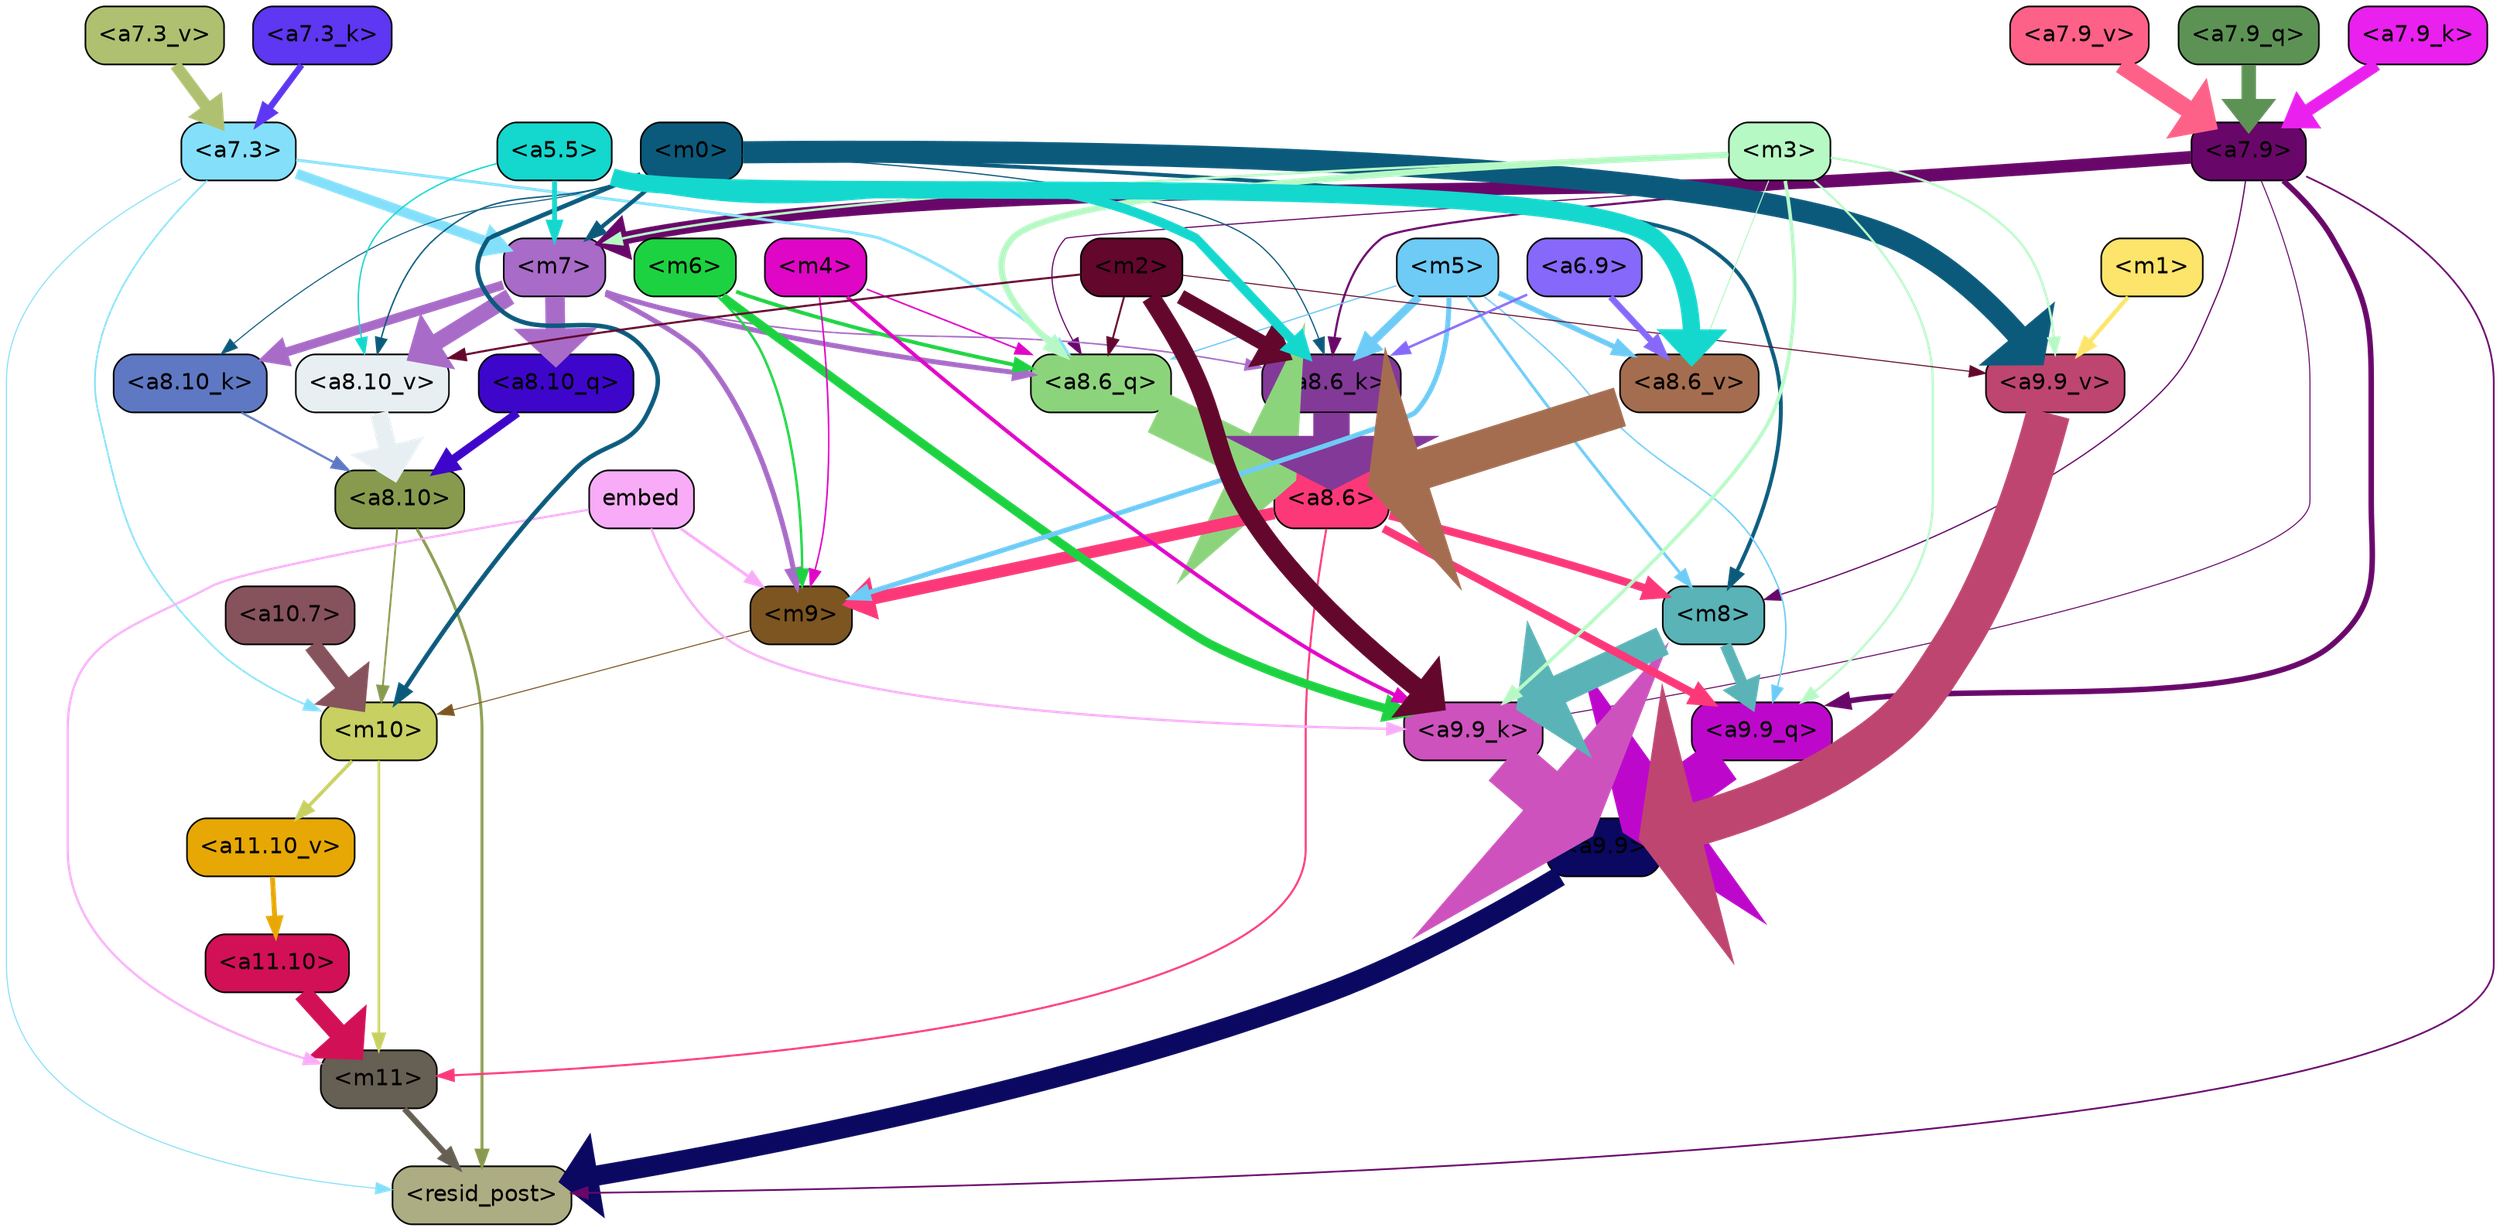 strict digraph "" {
	graph [bgcolor=transparent,
		layout=dot,
		overlap=false,
		splines=true
	];
	"<m11>"	[color=black,
		fillcolor="#665f53",
		fontname=Helvetica,
		shape=box,
		style="filled, rounded"];
	"<resid_post>"	[color=black,
		fillcolor="#adad83",
		fontname=Helvetica,
		shape=box,
		style="filled, rounded"];
	"<m11>" -> "<resid_post>"	[color="#665f53",
		penwidth=3.564229369163513];
	"<a9.9>"	[color=black,
		fillcolor="#0a0860",
		fontname=Helvetica,
		shape=box,
		style="filled, rounded"];
	"<a9.9>" -> "<resid_post>"	[color="#0a0860",
		penwidth=12.493714332580566];
	"<a8.10>"	[color=black,
		fillcolor="#889a4e",
		fontname=Helvetica,
		shape=box,
		style="filled, rounded"];
	"<a8.10>" -> "<resid_post>"	[color="#889a4e",
		penwidth=1.7969894409179688];
	"<m10>"	[color=black,
		fillcolor="#c7d061",
		fontname=Helvetica,
		shape=box,
		style="filled, rounded"];
	"<a8.10>" -> "<m10>"	[color="#889a4e",
		penwidth=1.1516046524047852];
	"<a7.9>"	[color=black,
		fillcolor="#680769",
		fontname=Helvetica,
		shape=box,
		style="filled, rounded"];
	"<a7.9>" -> "<resid_post>"	[color="#680769",
		penwidth=1.061915397644043];
	"<m7>"	[color=black,
		fillcolor="#a86bc8",
		fontname=Helvetica,
		shape=box,
		style="filled, rounded"];
	"<a7.9>" -> "<m7>"	[color="#680769",
		penwidth=7.860968112945557];
	"<a9.9_q>"	[color=black,
		fillcolor="#bd08cc",
		fontname=Helvetica,
		shape=box,
		style="filled, rounded"];
	"<a7.9>" -> "<a9.9_q>"	[color="#680769",
		penwidth=3.4010400772094727];
	"<a9.9_k>"	[color=black,
		fillcolor="#cd52bd",
		fontname=Helvetica,
		shape=box,
		style="filled, rounded"];
	"<a7.9>" -> "<a9.9_k>"	[color="#680769",
		penwidth=0.6359977722167969];
	"<m8>"	[color=black,
		fillcolor="#5ab3b7",
		fontname=Helvetica,
		shape=box,
		style="filled, rounded"];
	"<a7.9>" -> "<m8>"	[color="#680769",
		penwidth=0.7847824096679688];
	"<a8.6_q>"	[color=black,
		fillcolor="#8cd47c",
		fontname=Helvetica,
		shape=box,
		style="filled, rounded"];
	"<a7.9>" -> "<a8.6_q>"	[color="#680769",
		penwidth=0.7225875854492188];
	"<a8.6_k>"	[color=black,
		fillcolor="#833998",
		fontname=Helvetica,
		shape=box,
		style="filled, rounded"];
	"<a7.9>" -> "<a8.6_k>"	[color="#680769",
		penwidth=1.3351249694824219];
	"<a7.3>"	[color=black,
		fillcolor="#84e0fa",
		fontname=Helvetica,
		shape=box,
		style="filled, rounded"];
	"<a7.3>" -> "<resid_post>"	[color="#84e0fa",
		penwidth=0.6493911743164062];
	"<a7.3>" -> "<m10>"	[color="#84e0fa",
		penwidth=1.0287714004516602];
	"<a7.3>" -> "<m7>"	[color="#84e0fa",
		penwidth=6.300837516784668];
	"<a7.3>" -> "<a8.6_q>"	[color="#84e0fa",
		penwidth=1.7833585739135742];
	"<a11.10>"	[color=black,
		fillcolor="#d21056",
		fontname=Helvetica,
		shape=box,
		style="filled, rounded"];
	"<a11.10>" -> "<m11>"	[color="#d21056",
		penwidth=11.804504871368408];
	"<m10>" -> "<m11>"	[color="#c7d061",
		penwidth=1.6351637840270996];
	"<a11.10_v>"	[color=black,
		fillcolor="#e7a805",
		fontname=Helvetica,
		shape=box,
		style="filled, rounded"];
	"<m10>" -> "<a11.10_v>"	[color="#c7d061",
		penwidth=2.195528030395508];
	"<a8.6>"	[color=black,
		fillcolor="#fc3879",
		fontname=Helvetica,
		shape=box,
		style="filled, rounded"];
	"<a8.6>" -> "<m11>"	[color="#fc3879",
		penwidth=1.2564282417297363];
	"<m9>"	[color=black,
		fillcolor="#7c5521",
		fontname=Helvetica,
		shape=box,
		style="filled, rounded"];
	"<a8.6>" -> "<m9>"	[color="#fc3879",
		penwidth=7.538959503173828];
	"<a8.6>" -> "<a9.9_q>"	[color="#fc3879",
		penwidth=4.915989875793457];
	"<a8.6>" -> "<m8>"	[color="#fc3879",
		penwidth=4.953336715698242];
	embed	[color=black,
		fillcolor="#f8acf7",
		fontname=Helvetica,
		shape=box,
		style="filled, rounded"];
	embed -> "<m11>"	[color="#f8acf7",
		penwidth=1.3679008483886719];
	embed -> "<m9>"	[color="#f8acf7",
		penwidth=1.8025074005126953];
	embed -> "<a9.9_k>"	[color="#f8acf7",
		penwidth=1.4555702209472656];
	"<a11.10_v>" -> "<a11.10>"	[color="#e7a805",
		penwidth=3.037395477294922];
	"<a10.7>"	[color=black,
		fillcolor="#86525c",
		fontname=Helvetica,
		shape=box,
		style="filled, rounded"];
	"<a10.7>" -> "<m10>"	[color="#86525c",
		penwidth=10.747549057006836];
	"<m9>" -> "<m10>"	[color="#7c5521",
		penwidth=0.6350235939025879];
	"<m0>"	[color=black,
		fillcolor="#0b5a7c",
		fontname=Helvetica,
		shape=box,
		style="filled, rounded"];
	"<m0>" -> "<m10>"	[color="#0b5a7c",
		penwidth=2.7613906860351562];
	"<m0>" -> "<m7>"	[color="#0b5a7c",
		penwidth=2.5545620918273926];
	"<a9.9_v>"	[color=black,
		fillcolor="#be4570",
		fontname=Helvetica,
		shape=box,
		style="filled, rounded"];
	"<m0>" -> "<a9.9_v>"	[color="#0b5a7c",
		penwidth=13.730411529541016];
	"<m0>" -> "<m8>"	[color="#0b5a7c",
		penwidth=2.381570816040039];
	"<a8.10_k>"	[color=black,
		fillcolor="#5e78c3",
		fontname=Helvetica,
		shape=box,
		style="filled, rounded"];
	"<m0>" -> "<a8.10_k>"	[color="#0b5a7c",
		penwidth=0.6495761871337891];
	"<m0>" -> "<a8.6_k>"	[color="#0b5a7c",
		penwidth=0.7486534118652344];
	"<a8.10_v>"	[color=black,
		fillcolor="#e7eff3",
		fontname=Helvetica,
		shape=box,
		style="filled, rounded"];
	"<m0>" -> "<a8.10_v>"	[color="#0b5a7c",
		penwidth=0.8922653198242188];
	"<m7>" -> "<m9>"	[color="#a86bc8",
		penwidth=3.136892318725586];
	"<a8.10_q>"	[color=black,
		fillcolor="#3d06ca",
		fontname=Helvetica,
		shape=box,
		style="filled, rounded"];
	"<m7>" -> "<a8.10_q>"	[color="#a86bc8",
		penwidth=12.156120300292969];
	"<m7>" -> "<a8.6_q>"	[color="#a86bc8",
		penwidth=3.078853130340576];
	"<m7>" -> "<a8.10_k>"	[color="#a86bc8",
		penwidth=5.668270111083984];
	"<m7>" -> "<a8.6_k>"	[color="#a86bc8",
		penwidth=0.9513492584228516];
	"<m7>" -> "<a8.10_v>"	[color="#a86bc8",
		penwidth=10.289600372314453];
	"<m6>"	[color=black,
		fillcolor="#1dd241",
		fontname=Helvetica,
		shape=box,
		style="filled, rounded"];
	"<m6>" -> "<m9>"	[color="#1dd241",
		penwidth=1.5130538940429688];
	"<m6>" -> "<a9.9_k>"	[color="#1dd241",
		penwidth=5.398126602172852];
	"<m6>" -> "<a8.6_q>"	[color="#1dd241",
		penwidth=2.3049817085266113];
	"<m5>"	[color=black,
		fillcolor="#6dcbf6",
		fontname=Helvetica,
		shape=box,
		style="filled, rounded"];
	"<m5>" -> "<m9>"	[color="#6dcbf6",
		penwidth=3.070161819458008];
	"<m5>" -> "<a9.9_q>"	[color="#6dcbf6",
		penwidth=0.8938226699829102];
	"<m5>" -> "<m8>"	[color="#6dcbf6",
		penwidth=1.7677688598632812];
	"<m5>" -> "<a8.6_q>"	[color="#6dcbf6",
		penwidth=0.7973227500915527];
	"<m5>" -> "<a8.6_k>"	[color="#6dcbf6",
		penwidth=5.085668563842773];
	"<a8.6_v>"	[color=black,
		fillcolor="#a46d4f",
		fontname=Helvetica,
		shape=box,
		style="filled, rounded"];
	"<m5>" -> "<a8.6_v>"	[color="#6dcbf6",
		penwidth=3.2228469848632812];
	"<m4>"	[color=black,
		fillcolor="#df06c6",
		fontname=Helvetica,
		shape=box,
		style="filled, rounded"];
	"<m4>" -> "<m9>"	[color="#df06c6",
		penwidth=0.9546451568603516];
	"<m4>" -> "<a9.9_k>"	[color="#df06c6",
		penwidth=2.334225654602051];
	"<m4>" -> "<a8.6_q>"	[color="#df06c6",
		penwidth=0.9813051223754883];
	"<a9.9_q>" -> "<a9.9>"	[color="#bd08cc",
		penwidth=28.56541872024536];
	"<a9.9_k>" -> "<a9.9>"	[color="#cd52bd",
		penwidth=32.31142416596413];
	"<a9.9_v>" -> "<a9.9>"	[color="#be4570",
		penwidth=27.08489227294922];
	"<m8>" -> "<a9.9_q>"	[color="#5ab3b7",
		penwidth=7.189451217651367];
	"<m8>" -> "<a9.9_k>"	[color="#5ab3b7",
		penwidth=18.19952392578125];
	"<m3>"	[color=black,
		fillcolor="#b7f9c5",
		fontname=Helvetica,
		shape=box,
		style="filled, rounded"];
	"<m3>" -> "<m7>"	[color="#b7f9c5",
		penwidth=1.519754409790039];
	"<m3>" -> "<a9.9_q>"	[color="#b7f9c5",
		penwidth=1.3806190490722656];
	"<m3>" -> "<a9.9_k>"	[color="#b7f9c5",
		penwidth=2.201329231262207];
	"<m3>" -> "<a9.9_v>"	[color="#b7f9c5",
		penwidth=1.3742599487304688];
	"<m3>" -> "<a8.6_q>"	[color="#b7f9c5",
		penwidth=3.894710063934326];
	"<m3>" -> "<a8.6_v>"	[color="#b7f9c5",
		penwidth=0.6379051208496094];
	"<m2>"	[color=black,
		fillcolor="#63072c",
		fontname=Helvetica,
		shape=box,
		style="filled, rounded"];
	"<m2>" -> "<a9.9_k>"	[color="#63072c",
		penwidth=11.667590618133545];
	"<m2>" -> "<a9.9_v>"	[color="#63072c",
		penwidth=0.6356887817382812];
	"<m2>" -> "<a8.6_q>"	[color="#63072c",
		penwidth=1.1711654663085938];
	"<m2>" -> "<a8.6_k>"	[color="#63072c",
		penwidth=9.172065734863281];
	"<m2>" -> "<a8.10_v>"	[color="#63072c",
		penwidth=1.287038803100586];
	"<m1>"	[color=black,
		fillcolor="#fde46a",
		fontname=Helvetica,
		shape=box,
		style="filled, rounded"];
	"<m1>" -> "<a9.9_v>"	[color="#fde46a",
		penwidth=2.656749725341797];
	"<a8.10_q>" -> "<a8.10>"	[color="#3d06ca",
		penwidth=5.194318771362305];
	"<a8.6_q>" -> "<a8.6>"	[color="#8cd47c",
		penwidth=27.11296832561493];
	"<a8.10_k>" -> "<a8.10>"	[color="#5e78c3",
		penwidth=1.3374805450439453];
	"<a8.6_k>" -> "<a8.6>"	[color="#833998",
		penwidth=22.57996129989624];
	"<a8.10_v>" -> "<a8.10>"	[color="#e7eff3",
		penwidth=11.339973449707031];
	"<a8.6_v>" -> "<a8.6>"	[color="#a46d4f",
		penwidth=25.068782806396484];
	"<a6.9>"	[color=black,
		fillcolor="#8668fb",
		fontname=Helvetica,
		shape=box,
		style="filled, rounded"];
	"<a6.9>" -> "<a8.6_k>"	[color="#8668fb",
		penwidth=1.504995346069336];
	"<a6.9>" -> "<a8.6_v>"	[color="#8668fb",
		penwidth=3.925710678100586];
	"<a5.5>"	[color=black,
		fillcolor="#14d7ce",
		fontname=Helvetica,
		shape=box,
		style="filled, rounded"];
	"<a5.5>" -> "<m7>"	[color="#14d7ce",
		penwidth=3.0042500495910645];
	"<a5.5>" -> "<a8.6_k>"	[color="#14d7ce",
		penwidth=5.877564430236816];
	"<a5.5>" -> "<a8.10_v>"	[color="#14d7ce",
		penwidth=0.8552722930908203];
	"<a5.5>" -> "<a8.6_v>"	[color="#14d7ce",
		penwidth=10.800443649291992];
	"<a7.9_q>"	[color=black,
		fillcolor="#5d9255",
		fontname=Helvetica,
		shape=box,
		style="filled, rounded"];
	"<a7.9_q>" -> "<a7.9>"	[color="#5d9255",
		penwidth=8.971264004707336];
	"<a7.9_k>"	[color=black,
		fillcolor="#e920ee",
		fontname=Helvetica,
		shape=box,
		style="filled, rounded"];
	"<a7.9_k>" -> "<a7.9>"	[color="#e920ee",
		penwidth=7.68915319442749];
	"<a7.3_k>"	[color=black,
		fillcolor="#5d37f1",
		fontname=Helvetica,
		shape=box,
		style="filled, rounded"];
	"<a7.3_k>" -> "<a7.3>"	[color="#5d37f1",
		penwidth=3.9247055053710938];
	"<a7.9_v>"	[color=black,
		fillcolor="#fe6188",
		fontname=Helvetica,
		shape=box,
		style="filled, rounded"];
	"<a7.9_v>" -> "<a7.9>"	[color="#fe6188",
		penwidth=11.073700428009033];
	"<a7.3_v>"	[color=black,
		fillcolor="#afc170",
		fontname=Helvetica,
		shape=box,
		style="filled, rounded"];
	"<a7.3_v>" -> "<a7.3>"	[color="#afc170",
		penwidth=7.367694854736328];
}
